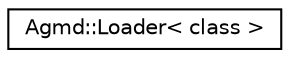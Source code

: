digraph "Graphical Class Hierarchy"
{
  edge [fontname="Helvetica",fontsize="10",labelfontname="Helvetica",labelfontsize="10"];
  node [fontname="Helvetica",fontsize="10",shape=record];
  rankdir="LR";
  Node1 [label="Agmd::Loader\< class \>",height=0.2,width=0.4,color="black", fillcolor="white", style="filled",URL="$class_agmd_1_1_loader.html"];
}
